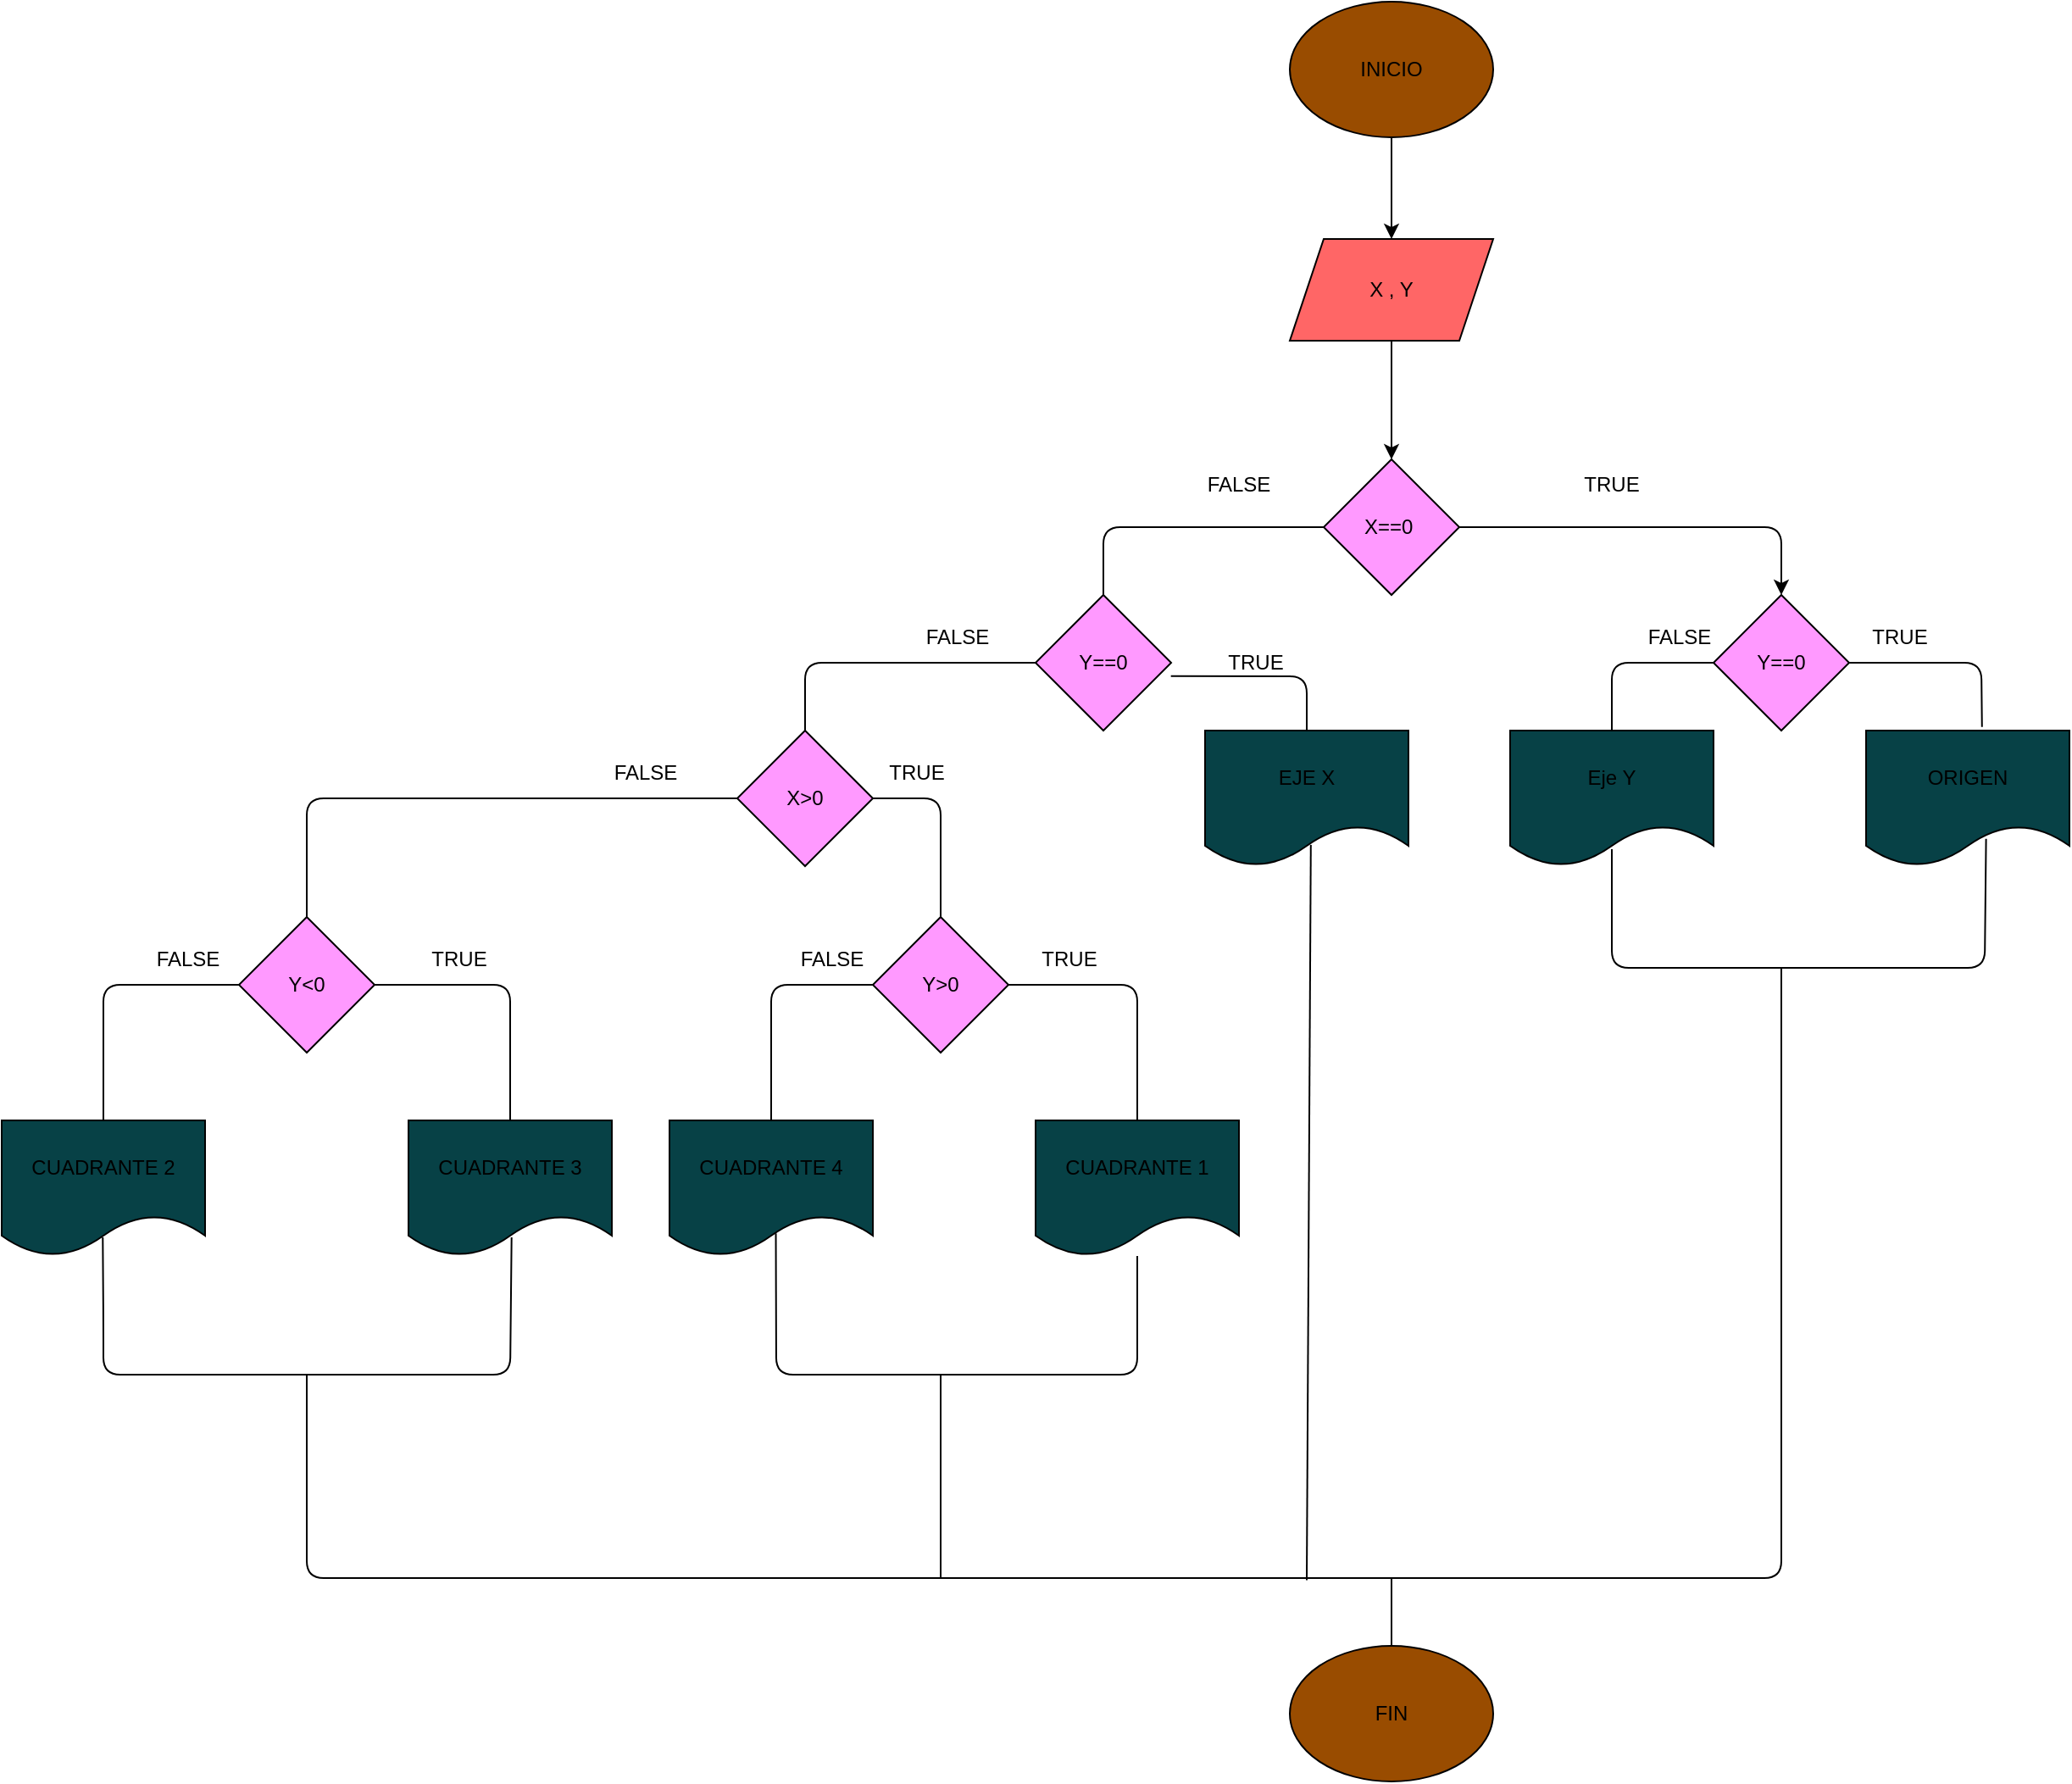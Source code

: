 <mxfile>
    <diagram id="AbFltsZx_v9s6gk0LV_D" name="Página-1">
        <mxGraphModel dx="1560" dy="618" grid="1" gridSize="10" guides="1" tooltips="1" connect="1" arrows="1" fold="1" page="1" pageScale="1" pageWidth="827" pageHeight="1169" math="0" shadow="0">
            <root>
                <mxCell id="0"/>
                <mxCell id="1" parent="0"/>
                <mxCell id="5" value="" style="edgeStyle=none;html=1;" edge="1" parent="1" target="3">
                    <mxGeometry relative="1" as="geometry">
                        <mxPoint x="800" y="110" as="sourcePoint"/>
                    </mxGeometry>
                </mxCell>
                <mxCell id="2" value="INICIO" style="ellipse;whiteSpace=wrap;html=1;fillColor=#994C00;" vertex="1" parent="1">
                    <mxGeometry x="740" y="30" width="120" height="80" as="geometry"/>
                </mxCell>
                <mxCell id="6" value="" style="edgeStyle=none;html=1;" edge="1" parent="1" source="3" target="4">
                    <mxGeometry relative="1" as="geometry"/>
                </mxCell>
                <mxCell id="3" value="X , Y" style="shape=parallelogram;perimeter=parallelogramPerimeter;whiteSpace=wrap;html=1;fixedSize=1;fillColor=#FF6666;" vertex="1" parent="1">
                    <mxGeometry x="740" y="170" width="120" height="60" as="geometry"/>
                </mxCell>
                <mxCell id="4" value="X==0&amp;nbsp;" style="rhombus;whiteSpace=wrap;html=1;fillColor=#FF99FF;" vertex="1" parent="1">
                    <mxGeometry x="760" y="300" width="80" height="80" as="geometry"/>
                </mxCell>
                <mxCell id="7" value="Y==0" style="rhombus;whiteSpace=wrap;html=1;fillColor=#FF99FF;" vertex="1" parent="1">
                    <mxGeometry x="590" y="380" width="80" height="80" as="geometry"/>
                </mxCell>
                <mxCell id="8" value="Y==0" style="rhombus;whiteSpace=wrap;html=1;fillColor=#FF99FF;" vertex="1" parent="1">
                    <mxGeometry x="990" y="380" width="80" height="80" as="geometry"/>
                </mxCell>
                <mxCell id="9" value="" style="endArrow=classic;html=1;exitX=1;exitY=0.5;exitDx=0;exitDy=0;" edge="1" parent="1" source="4" target="8">
                    <mxGeometry width="50" height="50" relative="1" as="geometry">
                        <mxPoint x="780" y="310" as="sourcePoint"/>
                        <mxPoint x="1030" y="340" as="targetPoint"/>
                        <Array as="points">
                            <mxPoint x="1030" y="340"/>
                        </Array>
                    </mxGeometry>
                </mxCell>
                <mxCell id="20" value="" style="endArrow=none;html=1;exitX=0.5;exitY=0;exitDx=0;exitDy=0;entryX=0;entryY=0.5;entryDx=0;entryDy=0;" edge="1" parent="1" source="7" target="4">
                    <mxGeometry width="50" height="50" relative="1" as="geometry">
                        <mxPoint x="780" y="310" as="sourcePoint"/>
                        <mxPoint x="830" y="260" as="targetPoint"/>
                        <Array as="points">
                            <mxPoint x="630" y="340"/>
                        </Array>
                    </mxGeometry>
                </mxCell>
                <mxCell id="21" value="FALSE" style="text;html=1;strokeColor=none;fillColor=none;align=center;verticalAlign=middle;whiteSpace=wrap;rounded=0;" vertex="1" parent="1">
                    <mxGeometry x="680" y="300" width="60" height="30" as="geometry"/>
                </mxCell>
                <mxCell id="22" value="TRUE" style="text;html=1;strokeColor=none;fillColor=none;align=center;verticalAlign=middle;whiteSpace=wrap;rounded=0;" vertex="1" parent="1">
                    <mxGeometry x="900" y="300" width="60" height="30" as="geometry"/>
                </mxCell>
                <mxCell id="24" value="Y&amp;gt;0" style="rhombus;whiteSpace=wrap;html=1;fillColor=#FF99FF;" vertex="1" parent="1">
                    <mxGeometry x="494" y="570" width="80" height="80" as="geometry"/>
                </mxCell>
                <mxCell id="25" value="X&amp;gt;0" style="rhombus;whiteSpace=wrap;html=1;fillColor=#FF99FF;" vertex="1" parent="1">
                    <mxGeometry x="414" y="460" width="80" height="80" as="geometry"/>
                </mxCell>
                <mxCell id="26" value="" style="endArrow=none;html=1;exitX=0;exitY=0.5;exitDx=0;exitDy=0;entryX=0.5;entryY=0;entryDx=0;entryDy=0;" edge="1" parent="1" source="7" target="25">
                    <mxGeometry width="50" height="50" relative="1" as="geometry">
                        <mxPoint x="690" y="570" as="sourcePoint"/>
                        <mxPoint x="740" y="520" as="targetPoint"/>
                        <Array as="points">
                            <mxPoint x="560" y="420"/>
                            <mxPoint x="454" y="420"/>
                        </Array>
                    </mxGeometry>
                </mxCell>
                <mxCell id="27" value="EJE X" style="shape=document;whiteSpace=wrap;html=1;boundedLbl=1;fillColor=#074146;" vertex="1" parent="1">
                    <mxGeometry x="690" y="460" width="120" height="80" as="geometry"/>
                </mxCell>
                <mxCell id="28" value="" style="endArrow=none;html=1;exitX=0.998;exitY=0.598;exitDx=0;exitDy=0;exitPerimeter=0;entryX=0.5;entryY=0;entryDx=0;entryDy=0;" edge="1" parent="1" source="7" target="27">
                    <mxGeometry width="50" height="50" relative="1" as="geometry">
                        <mxPoint x="690" y="570" as="sourcePoint"/>
                        <mxPoint x="740" y="520" as="targetPoint"/>
                        <Array as="points">
                            <mxPoint x="750" y="428"/>
                        </Array>
                    </mxGeometry>
                </mxCell>
                <mxCell id="29" value="Y&amp;lt;0" style="rhombus;whiteSpace=wrap;html=1;fillColor=#FF99FF;" vertex="1" parent="1">
                    <mxGeometry x="120" y="570" width="80" height="80" as="geometry"/>
                </mxCell>
                <mxCell id="30" value="CUADRANTE 1" style="shape=document;whiteSpace=wrap;html=1;boundedLbl=1;fillColor=#074146;" vertex="1" parent="1">
                    <mxGeometry x="590" y="690" width="120" height="80" as="geometry"/>
                </mxCell>
                <mxCell id="31" value="CUADRANTE 4" style="shape=document;whiteSpace=wrap;html=1;boundedLbl=1;fillColor=#074146;" vertex="1" parent="1">
                    <mxGeometry x="374" y="690" width="120" height="80" as="geometry"/>
                </mxCell>
                <mxCell id="32" value="CUADRANTE 3" style="shape=document;whiteSpace=wrap;html=1;boundedLbl=1;fillColor=#074146;" vertex="1" parent="1">
                    <mxGeometry x="220" y="690" width="120" height="80" as="geometry"/>
                </mxCell>
                <mxCell id="33" value="CUADRANTE 2" style="shape=document;whiteSpace=wrap;html=1;boundedLbl=1;fillColor=#074146;" vertex="1" parent="1">
                    <mxGeometry x="-20" y="690" width="120" height="80" as="geometry"/>
                </mxCell>
                <mxCell id="34" value="" style="endArrow=none;html=1;exitX=0.5;exitY=0;exitDx=0;exitDy=0;entryX=0;entryY=0.5;entryDx=0;entryDy=0;" edge="1" parent="1" source="29" target="25">
                    <mxGeometry width="50" height="50" relative="1" as="geometry">
                        <mxPoint x="220" y="700" as="sourcePoint"/>
                        <mxPoint x="270" y="650" as="targetPoint"/>
                        <Array as="points">
                            <mxPoint x="160" y="500"/>
                        </Array>
                    </mxGeometry>
                </mxCell>
                <mxCell id="35" value="" style="endArrow=none;html=1;exitX=1;exitY=0.5;exitDx=0;exitDy=0;entryX=0.5;entryY=0;entryDx=0;entryDy=0;" edge="1" parent="1" source="25" target="24">
                    <mxGeometry width="50" height="50" relative="1" as="geometry">
                        <mxPoint x="500" y="700" as="sourcePoint"/>
                        <mxPoint x="550" y="650" as="targetPoint"/>
                        <Array as="points">
                            <mxPoint x="534" y="500"/>
                        </Array>
                    </mxGeometry>
                </mxCell>
                <mxCell id="36" value="" style="endArrow=none;html=1;exitX=0.5;exitY=0;exitDx=0;exitDy=0;entryX=0;entryY=0.5;entryDx=0;entryDy=0;" edge="1" parent="1" source="31" target="24">
                    <mxGeometry width="50" height="50" relative="1" as="geometry">
                        <mxPoint x="500" y="700" as="sourcePoint"/>
                        <mxPoint x="550" y="650" as="targetPoint"/>
                        <Array as="points">
                            <mxPoint x="434" y="610"/>
                        </Array>
                    </mxGeometry>
                </mxCell>
                <mxCell id="37" value="" style="endArrow=none;html=1;exitX=0.5;exitY=0;exitDx=0;exitDy=0;entryX=1;entryY=0.5;entryDx=0;entryDy=0;" edge="1" parent="1" source="30" target="24">
                    <mxGeometry width="50" height="50" relative="1" as="geometry">
                        <mxPoint x="500" y="700" as="sourcePoint"/>
                        <mxPoint x="550" y="650" as="targetPoint"/>
                        <Array as="points">
                            <mxPoint x="650" y="610"/>
                        </Array>
                    </mxGeometry>
                </mxCell>
                <mxCell id="39" value="" style="endArrow=none;html=1;" edge="1" parent="1" source="30">
                    <mxGeometry width="50" height="50" relative="1" as="geometry">
                        <mxPoint x="640" y="790" as="sourcePoint"/>
                        <mxPoint x="530" y="840" as="targetPoint"/>
                        <Array as="points">
                            <mxPoint x="650" y="840"/>
                        </Array>
                    </mxGeometry>
                </mxCell>
                <mxCell id="40" value="" style="endArrow=none;html=1;entryX=0.523;entryY=0.833;entryDx=0;entryDy=0;entryPerimeter=0;" edge="1" parent="1" target="31">
                    <mxGeometry width="50" height="50" relative="1" as="geometry">
                        <mxPoint x="530" y="840" as="sourcePoint"/>
                        <mxPoint x="550" y="650" as="targetPoint"/>
                        <Array as="points">
                            <mxPoint x="437" y="840"/>
                        </Array>
                    </mxGeometry>
                </mxCell>
                <mxCell id="41" value="" style="endArrow=none;html=1;" edge="1" parent="1">
                    <mxGeometry width="50" height="50" relative="1" as="geometry">
                        <mxPoint x="534" y="840" as="sourcePoint"/>
                        <mxPoint x="534" y="960" as="targetPoint"/>
                    </mxGeometry>
                </mxCell>
                <mxCell id="42" value="" style="endArrow=none;html=1;exitX=1;exitY=0.5;exitDx=0;exitDy=0;entryX=0.5;entryY=0;entryDx=0;entryDy=0;" edge="1" parent="1" source="29" target="32">
                    <mxGeometry width="50" height="50" relative="1" as="geometry">
                        <mxPoint x="280" y="710" as="sourcePoint"/>
                        <mxPoint x="330" y="660" as="targetPoint"/>
                        <Array as="points">
                            <mxPoint x="280" y="610"/>
                        </Array>
                    </mxGeometry>
                </mxCell>
                <mxCell id="43" value="" style="endArrow=none;html=1;exitX=0;exitY=0.5;exitDx=0;exitDy=0;entryX=0.5;entryY=0;entryDx=0;entryDy=0;" edge="1" parent="1" source="29" target="33">
                    <mxGeometry width="50" height="50" relative="1" as="geometry">
                        <mxPoint x="280" y="710" as="sourcePoint"/>
                        <mxPoint x="330" y="660" as="targetPoint"/>
                        <Array as="points">
                            <mxPoint x="40" y="610"/>
                        </Array>
                    </mxGeometry>
                </mxCell>
                <mxCell id="44" value="" style="endArrow=none;html=1;exitX=0.497;exitY=0.863;exitDx=0;exitDy=0;exitPerimeter=0;" edge="1" parent="1" source="33">
                    <mxGeometry width="50" height="50" relative="1" as="geometry">
                        <mxPoint x="150" y="810" as="sourcePoint"/>
                        <mxPoint x="160" y="840" as="targetPoint"/>
                        <Array as="points">
                            <mxPoint x="40" y="810"/>
                            <mxPoint x="40" y="840"/>
                        </Array>
                    </mxGeometry>
                </mxCell>
                <mxCell id="45" value="" style="endArrow=none;html=1;entryX=0.507;entryY=0.863;entryDx=0;entryDy=0;entryPerimeter=0;" edge="1" parent="1" target="32">
                    <mxGeometry width="50" height="50" relative="1" as="geometry">
                        <mxPoint x="160" y="840" as="sourcePoint"/>
                        <mxPoint x="290" y="780" as="targetPoint"/>
                        <Array as="points">
                            <mxPoint x="280" y="840"/>
                        </Array>
                    </mxGeometry>
                </mxCell>
                <mxCell id="46" value="" style="endArrow=none;html=1;" edge="1" parent="1">
                    <mxGeometry width="50" height="50" relative="1" as="geometry">
                        <mxPoint x="160" y="840" as="sourcePoint"/>
                        <mxPoint x="770" y="960" as="targetPoint"/>
                        <Array as="points">
                            <mxPoint x="160" y="960"/>
                        </Array>
                    </mxGeometry>
                </mxCell>
                <mxCell id="47" value="" style="endArrow=none;html=1;exitX=0.52;exitY=0.843;exitDx=0;exitDy=0;exitPerimeter=0;" edge="1" parent="1" source="27">
                    <mxGeometry width="50" height="50" relative="1" as="geometry">
                        <mxPoint x="750" y="550" as="sourcePoint"/>
                        <mxPoint x="750" y="961.2" as="targetPoint"/>
                    </mxGeometry>
                </mxCell>
                <mxCell id="48" value="Eje Y" style="shape=document;whiteSpace=wrap;html=1;boundedLbl=1;fillColor=#074146;" vertex="1" parent="1">
                    <mxGeometry x="870" y="460" width="120" height="80" as="geometry"/>
                </mxCell>
                <mxCell id="49" value="ORIGEN" style="shape=document;whiteSpace=wrap;html=1;boundedLbl=1;fillColor=#074146;" vertex="1" parent="1">
                    <mxGeometry x="1080" y="460" width="120" height="80" as="geometry"/>
                </mxCell>
                <mxCell id="50" value="" style="endArrow=none;html=1;exitX=0.5;exitY=0;exitDx=0;exitDy=0;entryX=0;entryY=0.5;entryDx=0;entryDy=0;" edge="1" parent="1" source="48" target="8">
                    <mxGeometry width="50" height="50" relative="1" as="geometry">
                        <mxPoint x="1010" y="490" as="sourcePoint"/>
                        <mxPoint x="1060" y="440" as="targetPoint"/>
                        <Array as="points">
                            <mxPoint x="930" y="420"/>
                        </Array>
                    </mxGeometry>
                </mxCell>
                <mxCell id="51" value="" style="endArrow=none;html=1;exitX=1;exitY=0.5;exitDx=0;exitDy=0;entryX=0.57;entryY=-0.027;entryDx=0;entryDy=0;entryPerimeter=0;" edge="1" parent="1" source="8" target="49">
                    <mxGeometry width="50" height="50" relative="1" as="geometry">
                        <mxPoint x="1010" y="490" as="sourcePoint"/>
                        <mxPoint x="1060" y="440" as="targetPoint"/>
                        <Array as="points">
                            <mxPoint x="1148" y="420"/>
                        </Array>
                    </mxGeometry>
                </mxCell>
                <mxCell id="54" value="" style="endArrow=none;html=1;" edge="1" parent="1">
                    <mxGeometry width="50" height="50" relative="1" as="geometry">
                        <mxPoint x="930" y="530" as="sourcePoint"/>
                        <mxPoint x="1030" y="600" as="targetPoint"/>
                        <Array as="points">
                            <mxPoint x="930" y="600"/>
                        </Array>
                    </mxGeometry>
                </mxCell>
                <mxCell id="55" value="" style="endArrow=none;html=1;entryX=0.59;entryY=0.798;entryDx=0;entryDy=0;entryPerimeter=0;" edge="1" parent="1" target="49">
                    <mxGeometry width="50" height="50" relative="1" as="geometry">
                        <mxPoint x="1030" y="600" as="sourcePoint"/>
                        <mxPoint x="1160" y="550" as="targetPoint"/>
                        <Array as="points">
                            <mxPoint x="1150" y="600"/>
                        </Array>
                    </mxGeometry>
                </mxCell>
                <mxCell id="56" value="" style="endArrow=none;html=1;" edge="1" parent="1">
                    <mxGeometry width="50" height="50" relative="1" as="geometry">
                        <mxPoint x="767.6" y="960" as="sourcePoint"/>
                        <mxPoint x="1030" y="600" as="targetPoint"/>
                        <Array as="points">
                            <mxPoint x="1030" y="960"/>
                        </Array>
                    </mxGeometry>
                </mxCell>
                <mxCell id="57" value="" style="endArrow=none;html=1;" edge="1" parent="1" target="58">
                    <mxGeometry width="50" height="50" relative="1" as="geometry">
                        <mxPoint x="800" y="960" as="sourcePoint"/>
                        <mxPoint x="800" y="1030" as="targetPoint"/>
                    </mxGeometry>
                </mxCell>
                <mxCell id="58" value="FIN" style="ellipse;whiteSpace=wrap;html=1;fillColor=#994C00;" vertex="1" parent="1">
                    <mxGeometry x="740" y="1000" width="120" height="80" as="geometry"/>
                </mxCell>
                <mxCell id="60" value="FALSE" style="text;html=1;strokeColor=none;fillColor=none;align=center;verticalAlign=middle;whiteSpace=wrap;rounded=0;" vertex="1" parent="1">
                    <mxGeometry x="514" y="390" width="60" height="30" as="geometry"/>
                </mxCell>
                <mxCell id="61" value="FALSE" style="text;html=1;strokeColor=none;fillColor=none;align=center;verticalAlign=middle;whiteSpace=wrap;rounded=0;" vertex="1" parent="1">
                    <mxGeometry x="330" y="470" width="60" height="30" as="geometry"/>
                </mxCell>
                <mxCell id="62" value="FALSE" style="text;html=1;strokeColor=none;fillColor=none;align=center;verticalAlign=middle;whiteSpace=wrap;rounded=0;" vertex="1" parent="1">
                    <mxGeometry x="60" y="580" width="60" height="30" as="geometry"/>
                </mxCell>
                <mxCell id="63" value="FALSE" style="text;html=1;strokeColor=none;fillColor=none;align=center;verticalAlign=middle;whiteSpace=wrap;rounded=0;" vertex="1" parent="1">
                    <mxGeometry x="440" y="580" width="60" height="30" as="geometry"/>
                </mxCell>
                <mxCell id="64" value="FALSE" style="text;html=1;strokeColor=none;fillColor=none;align=center;verticalAlign=middle;whiteSpace=wrap;rounded=0;" vertex="1" parent="1">
                    <mxGeometry x="940" y="390" width="60" height="30" as="geometry"/>
                </mxCell>
                <mxCell id="65" value="TRUE" style="text;html=1;strokeColor=none;fillColor=none;align=center;verticalAlign=middle;whiteSpace=wrap;rounded=0;" vertex="1" parent="1">
                    <mxGeometry x="1070" y="390" width="60" height="30" as="geometry"/>
                </mxCell>
                <mxCell id="66" value="TRUE" style="text;html=1;strokeColor=none;fillColor=none;align=center;verticalAlign=middle;whiteSpace=wrap;rounded=0;" vertex="1" parent="1">
                    <mxGeometry x="690" y="405" width="60" height="30" as="geometry"/>
                </mxCell>
                <mxCell id="67" value="TRUE" style="text;html=1;strokeColor=none;fillColor=none;align=center;verticalAlign=middle;whiteSpace=wrap;rounded=0;" vertex="1" parent="1">
                    <mxGeometry x="490" y="470" width="60" height="30" as="geometry"/>
                </mxCell>
                <mxCell id="69" value="TRUE" style="text;html=1;strokeColor=none;fillColor=none;align=center;verticalAlign=middle;whiteSpace=wrap;rounded=0;" vertex="1" parent="1">
                    <mxGeometry x="580" y="580" width="60" height="30" as="geometry"/>
                </mxCell>
                <mxCell id="70" value="TRUE" style="text;html=1;strokeColor=none;fillColor=none;align=center;verticalAlign=middle;whiteSpace=wrap;rounded=0;" vertex="1" parent="1">
                    <mxGeometry x="220" y="580" width="60" height="30" as="geometry"/>
                </mxCell>
            </root>
        </mxGraphModel>
    </diagram>
</mxfile>